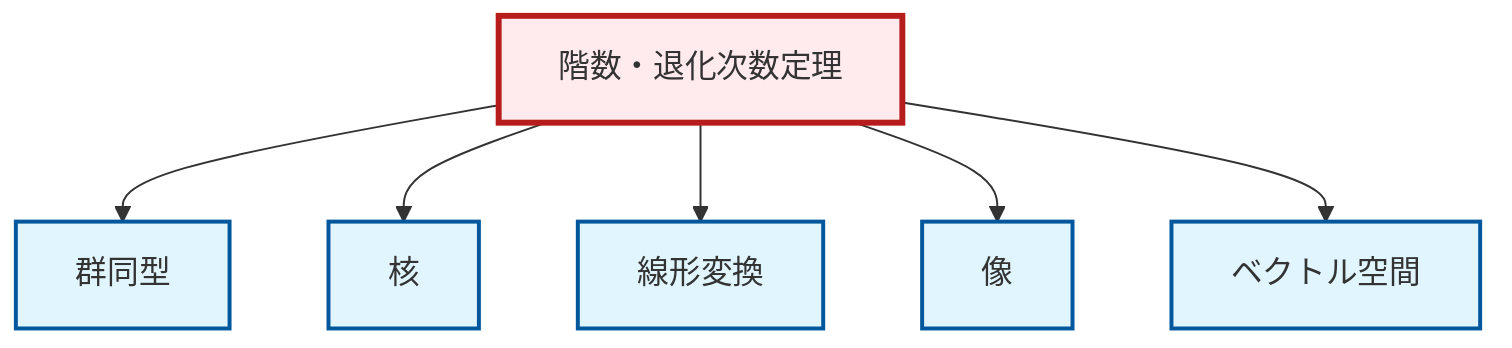 graph TD
    classDef definition fill:#e1f5fe,stroke:#01579b,stroke-width:2px
    classDef theorem fill:#f3e5f5,stroke:#4a148c,stroke-width:2px
    classDef axiom fill:#fff3e0,stroke:#e65100,stroke-width:2px
    classDef example fill:#e8f5e9,stroke:#1b5e20,stroke-width:2px
    classDef current fill:#ffebee,stroke:#b71c1c,stroke-width:3px
    def-isomorphism["群同型"]:::definition
    def-linear-transformation["線形変換"]:::definition
    def-vector-space["ベクトル空間"]:::definition
    thm-rank-nullity["階数・退化次数定理"]:::theorem
    def-image["像"]:::definition
    def-kernel["核"]:::definition
    thm-rank-nullity --> def-isomorphism
    thm-rank-nullity --> def-kernel
    thm-rank-nullity --> def-linear-transformation
    thm-rank-nullity --> def-image
    thm-rank-nullity --> def-vector-space
    class thm-rank-nullity current
